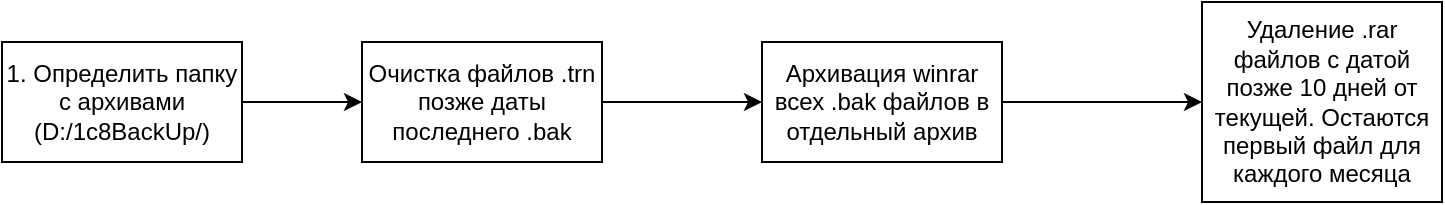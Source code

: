 <mxfile version="14.4.3" type="github">
  <diagram id="DQacaI30Z39Zxa0IWeKS" name="Page-1">
    <mxGraphModel dx="1422" dy="683" grid="1" gridSize="10" guides="1" tooltips="1" connect="1" arrows="1" fold="1" page="1" pageScale="1" pageWidth="1169" pageHeight="827" math="0" shadow="0">
      <root>
        <mxCell id="0" />
        <mxCell id="1" parent="0" />
        <mxCell id="uFpdu6AdOi07NypV2K6O-3" value="" style="edgeStyle=orthogonalEdgeStyle;rounded=0;orthogonalLoop=1;jettySize=auto;html=1;" edge="1" parent="1" source="uFpdu6AdOi07NypV2K6O-1" target="uFpdu6AdOi07NypV2K6O-2">
          <mxGeometry relative="1" as="geometry" />
        </mxCell>
        <mxCell id="uFpdu6AdOi07NypV2K6O-1" value="1. Определить папку с архивами (D:/1c8BackUp/)" style="rounded=0;whiteSpace=wrap;html=1;" vertex="1" parent="1">
          <mxGeometry x="40" y="50" width="120" height="60" as="geometry" />
        </mxCell>
        <mxCell id="uFpdu6AdOi07NypV2K6O-5" value="" style="edgeStyle=orthogonalEdgeStyle;rounded=0;orthogonalLoop=1;jettySize=auto;html=1;" edge="1" parent="1" source="uFpdu6AdOi07NypV2K6O-2" target="uFpdu6AdOi07NypV2K6O-4">
          <mxGeometry relative="1" as="geometry" />
        </mxCell>
        <mxCell id="uFpdu6AdOi07NypV2K6O-2" value="Очистка файлов .trn позже даты последнего .bak" style="whiteSpace=wrap;html=1;rounded=0;" vertex="1" parent="1">
          <mxGeometry x="220" y="50" width="120" height="60" as="geometry" />
        </mxCell>
        <mxCell id="uFpdu6AdOi07NypV2K6O-7" value="" style="edgeStyle=orthogonalEdgeStyle;rounded=0;orthogonalLoop=1;jettySize=auto;html=1;" edge="1" parent="1" source="uFpdu6AdOi07NypV2K6O-4" target="uFpdu6AdOi07NypV2K6O-6">
          <mxGeometry relative="1" as="geometry" />
        </mxCell>
        <mxCell id="uFpdu6AdOi07NypV2K6O-4" value="Архивация winrar всех .bak файлов в отдельный архив" style="whiteSpace=wrap;html=1;rounded=0;" vertex="1" parent="1">
          <mxGeometry x="420" y="50" width="120" height="60" as="geometry" />
        </mxCell>
        <mxCell id="uFpdu6AdOi07NypV2K6O-6" value="Удаление .rar файлов с датой позже 10 дней от текущей. Остаются первый файл для каждого месяца" style="whiteSpace=wrap;html=1;rounded=0;" vertex="1" parent="1">
          <mxGeometry x="640" y="30" width="120" height="100" as="geometry" />
        </mxCell>
      </root>
    </mxGraphModel>
  </diagram>
</mxfile>
